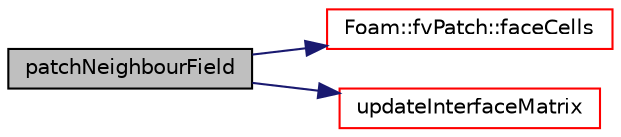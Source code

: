 digraph "patchNeighbourField"
{
  bgcolor="transparent";
  edge [fontname="Helvetica",fontsize="10",labelfontname="Helvetica",labelfontsize="10"];
  node [fontname="Helvetica",fontsize="10",shape=record];
  rankdir="LR";
  Node88 [label="patchNeighbourField",height=0.2,width=0.4,color="black", fillcolor="grey75", style="filled", fontcolor="black"];
  Node88 -> Node89 [color="midnightblue",fontsize="10",style="solid",fontname="Helvetica"];
  Node89 [label="Foam::fvPatch::faceCells",height=0.2,width=0.4,color="red",URL="$a23693.html#afbfac825732ef2770fff4261b4e930e9",tooltip="Return faceCells. "];
  Node88 -> Node93 [color="midnightblue",fontsize="10",style="solid",fontname="Helvetica"];
  Node93 [label="updateInterfaceMatrix",height=0.2,width=0.4,color="red",URL="$a30037.html#a229dacc1f8a377bce8dc3abb2c98548e",tooltip="Update result field based on interface functionality. "];
}
